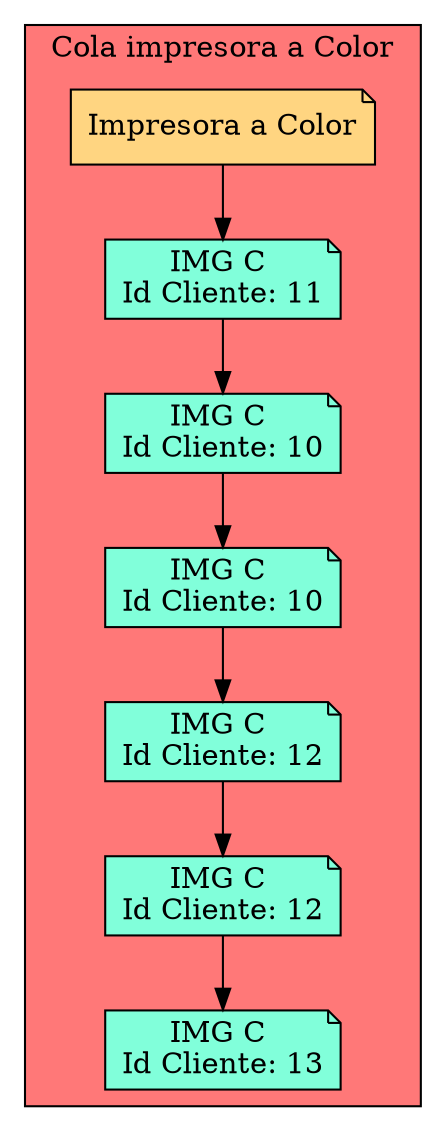 digraph L {
node[shape=note fillcolor="#A181FF" style =filled]
subgraph cluster_p{
    label= " Cola impresora a Color "
 raiz[label = "Impresora a Color" fillcolor="#FFD581" ]    bgcolor = "#FF7878"
Nodo148626113[label="IMG C 
Id Cliente: 11",fillcolor="#81FFDA"]
Nodo1847637306[label="IMG C 
Id Cliente: 10",fillcolor="#81FFDA"]
Nodo1904253191[label="IMG C 
Id Cliente: 10",fillcolor="#81FFDA"]
Nodo1666607455[label="IMG C 
Id Cliente: 12",fillcolor="#81FFDA"]
Nodo1327006586[label="IMG C 
Id Cliente: 12",fillcolor="#81FFDA"]
Nodo1045997582[label="IMG C 
Id Cliente: 13",fillcolor="#81FFDA"]

raiz->Nodo148626113
Nodo148626113 -> Nodo1847637306

Nodo1847637306 -> Nodo1904253191

Nodo1904253191 -> Nodo1666607455

Nodo1666607455 -> Nodo1327006586

Nodo1327006586 -> Nodo1045997582
}}